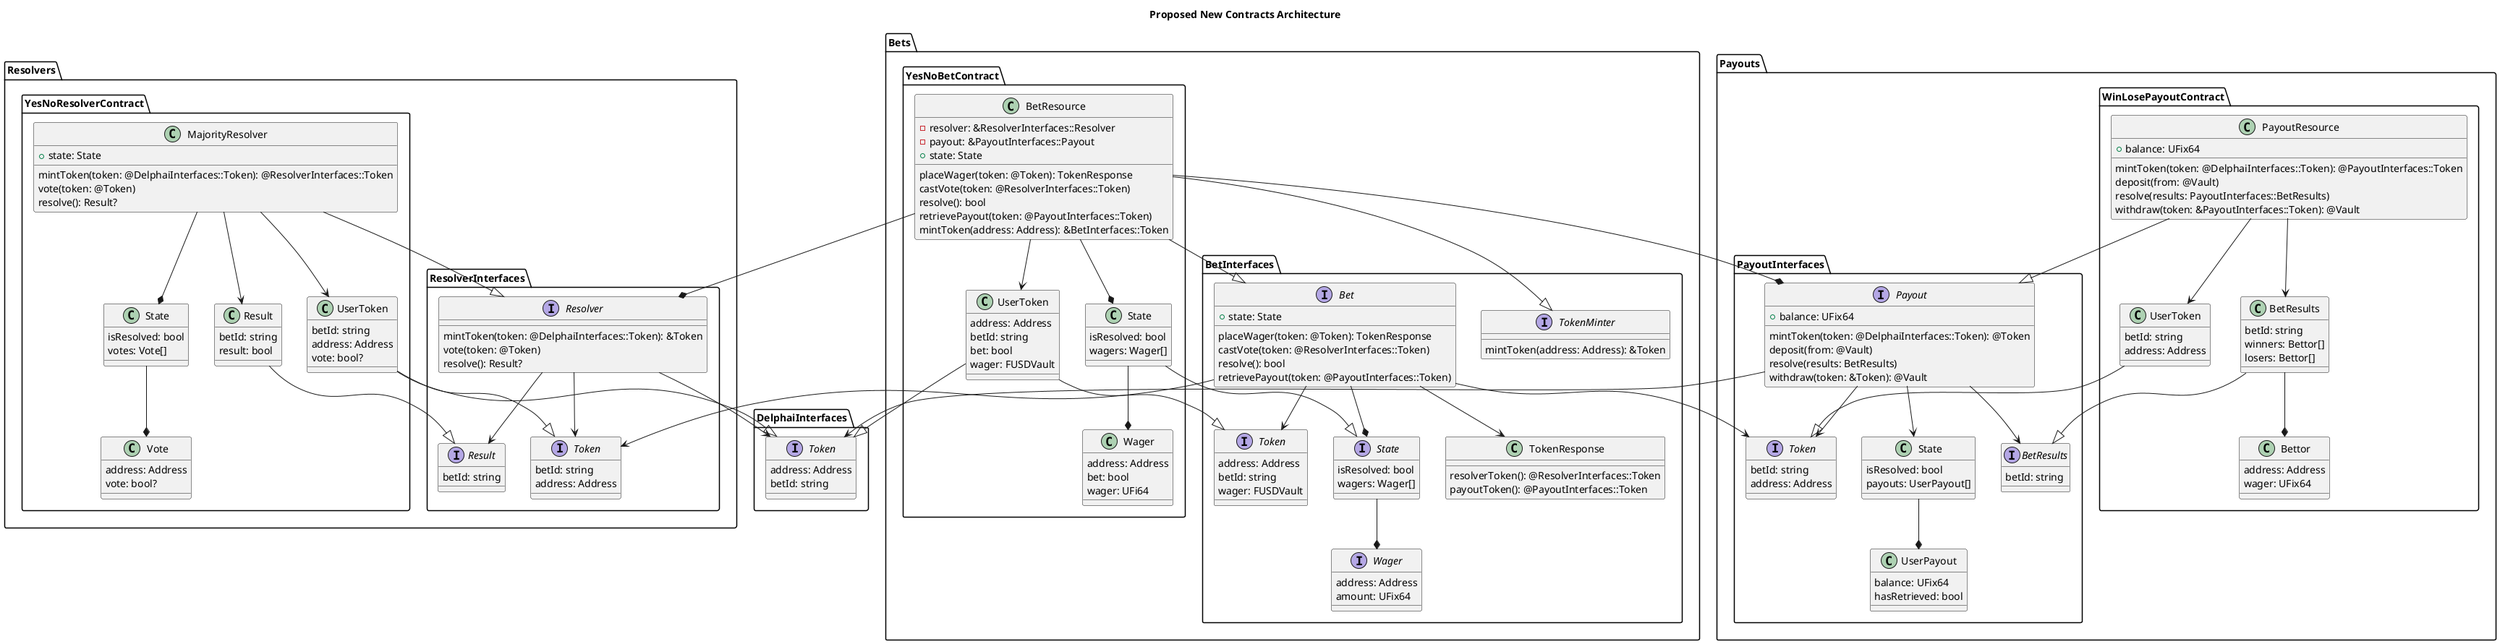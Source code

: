 @startuml newContractArch

title Proposed New Contracts Architecture

namespace Bets {
    namespace BetInterfaces {
        interface Wager {
            address: Address
            amount: UFix64
        }

        interface State {
            isResolved: bool
            wagers: Wager[]
        }

        interface Token {
            address: Address
            betId: string
            wager: FUSDVault
        }

        interface Bet {
            + state: State
            placeWager(token: @Token): TokenResponse
            castVote(token: @ResolverInterfaces::Token)
            resolve(): bool
            retrievePayout(token: @PayoutInterfaces::Token)
        }

        interface TokenMinter {
            mintToken(address: Address): &Token
        }

        class TokenResponse {
            resolverToken(): @ResolverInterfaces::Token
            payoutToken(): @PayoutInterfaces::Token
        }
    }

    namespace YesNoBetContract {
        class Wager {
            address: Address
            bet: bool
            wager: UFi64
        }

        class UserToken {
            address: Address
            betId: string
            bet: bool
            wager: FUSDVault
        }

        class State {
            isResolved: bool
            wagers: Wager[]
        }

        class BetResource {
            - resolver: &ResolverInterfaces::Resolver
            - payout: &PayoutInterfaces::Payout
            + state: State
            
            placeWager(token: @Token): TokenResponse
            castVote(token: @ResolverInterfaces::Token)
            resolve(): bool
            retrievePayout(token: @PayoutInterfaces::Token)
            mintToken(address: Address): &BetInterfaces::Token
        }
    }
}

namespace Resolvers {
    namespace ResolverInterfaces {
        interface Token {
            betId: string
            address: Address
        }

        interface Result {
            betId: string
        }

        interface Resolver {
            mintToken(token: @DelphaiInterfaces::Token): &Token
            vote(token: @Token)
            resolve(): Result?
        }
    }

    namespace YesNoResolverContract {
        class UserToken {
            betId: string
            address: Address
            vote: bool?
        }

        class State {
            isResolved: bool
            votes: Vote[]
        }

        class Result {
            betId: string
            result: bool
        }

        class Vote {
            address: Address
            vote: bool?
        }

        class MajorityResolver {
            + state: State
            
            mintToken(token: @DelphaiInterfaces::Token): @ResolverInterfaces::Token
            vote(token: @Token)
            resolve(): Result?
        }
    }
}

namespace Payouts {
    namespace PayoutInterfaces {
        interface Token {
            betId: string
            address: Address
        }

        interface BetResults {
            betId: string
        }

        interface Payout {
            +balance: UFix64
            mintToken(token: @DelphaiInterfaces::Token): @Token
            deposit(from: @Vault)
            resolve(results: BetResults)
            withdraw(token: &Token): @Vault
        }

        class State {
            isResolved: bool
            payouts: UserPayout[]
        }

        class UserPayout {
            balance: UFix64
            hasRetrieved: bool
        }
    }

    namespace WinLosePayoutContract {
        class Bettor {
            address: Address
            wager: UFix64
        }

        class BetResults {
            betId: string
            winners: Bettor[]
            losers: Bettor[]
        }

        class UserToken {
            betId: string
            address: Address
        }

        class PayoutResource {
            +balance: UFix64
            mintToken(token: @DelphaiInterfaces::Token): @PayoutInterfaces::Token
            deposit(from: @Vault)
            resolve(results: PayoutInterfaces::BetResults)
            withdraw(token: &PayoutInterfaces::Token): @Vault
        }
    }
}

namespace DelphaiInterfaces {
    interface Token {
        address: Address
        betId: string
    }
}

Payouts.PayoutInterfaces.Payout --> Payouts.PayoutInterfaces.Token
Payouts.PayoutInterfaces.Payout --> Payouts.PayoutInterfaces.BetResults
Payouts.PayoutInterfaces.Payout --> Payouts.PayoutInterfaces.State
Payouts.PayoutInterfaces.Payout --> DelphaiInterfaces.Token
Payouts.PayoutInterfaces.State --* Payouts.PayoutInterfaces.UserPayout
Payouts.WinLosePayoutContract.PayoutResource --|> Payouts.PayoutInterfaces.Payout
Payouts.WinLosePayoutContract.PayoutResource --> Payouts.WinLosePayoutContract.BetResults
Payouts.WinLosePayoutContract.BetResults --* Payouts.WinLosePayoutContract.Bettor
Payouts.WinLosePayoutContract.BetResults --|> Payouts.PayoutInterfaces.BetResults
Payouts.WinLosePayoutContract.UserToken --|> Payouts.PayoutInterfaces.Token
Payouts.WinLosePayoutContract.PayoutResource --> Payouts.WinLosePayoutContract.UserToken

Bets.BetInterfaces.Bet --> Bets.BetInterfaces.Token
Bets.BetInterfaces.Bet --> Payouts.PayoutInterfaces.Token
Bets.BetInterfaces.Bet --> Resolvers.ResolverInterfaces.Token
Bets.BetInterfaces.Bet --> Bets.BetInterfaces.TokenResponse
Bets.BetInterfaces.Bet --* Bets.BetInterfaces.State
Bets.BetInterfaces.State --* Bets.BetInterfaces.Wager
Bets.YesNoBetContract.BetResource --|> Bets.BetInterfaces.Bet
Bets.YesNoBetContract.BetResource --|> Bets.BetInterfaces.TokenMinter
Bets.YesNoBetContract.BetResource --* Bets.YesNoBetContract.State
Bets.YesNoBetContract.State --* Bets.YesNoBetContract.Wager
Bets.YesNoBetContract.BetResource --> Bets.YesNoBetContract.UserToken
Bets.YesNoBetContract.UserToken --|> Bets.BetInterfaces.Token
Bets.YesNoBetContract.UserToken --|> DelphaiInterfaces.Token
Bets.YesNoBetContract.BetResource --* Payouts.PayoutInterfaces.Payout
Bets.YesNoBetContract.BetResource --* Resolvers.ResolverInterfaces.Resolver
Bets.YesNoBetContract.State --|> Bets.BetInterfaces.State

Resolvers.ResolverInterfaces.Resolver --> Resolvers.ResolverInterfaces.Token
Resolvers.ResolverInterfaces.Resolver --> Resolvers.ResolverInterfaces.Result
Resolvers.ResolverInterfaces.Resolver --> DelphaiInterfaces.Token
Resolvers.YesNoResolverContract.MajorityResolver --|> Resolvers.ResolverInterfaces.Resolver
Resolvers.YesNoResolverContract.MajorityResolver --> Resolvers.YesNoResolverContract.UserToken
Resolvers.YesNoResolverContract.UserToken --|> Resolvers.ResolverInterfaces.Token
Resolvers.YesNoResolverContract.UserToken --|> DelphaiInterfaces.Token
Resolvers.YesNoResolverContract.MajorityResolver --* Resolvers.YesNoResolverContract.State
Resolvers.YesNoResolverContract.State --* Resolvers.YesNoResolverContract.Vote
Resolvers.YesNoResolverContract.MajorityResolver --> Resolvers.YesNoResolverContract.Result
Resolvers.YesNoResolverContract.Result --|> Resolvers.ResolverInterfaces.Result
@enduml
